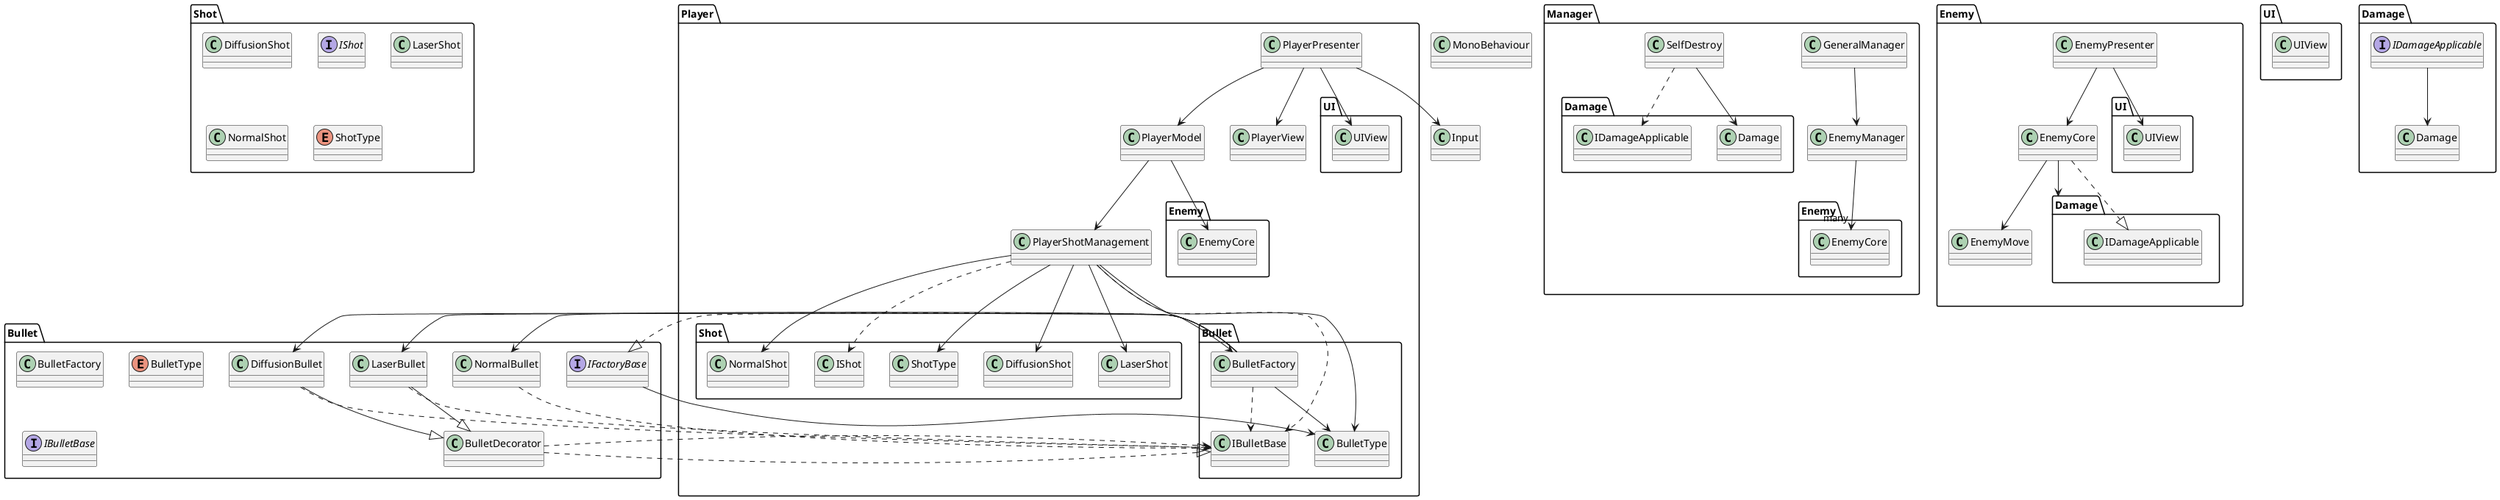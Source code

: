 ﻿@startuml
class MonoBehaviour
class Input



namespace Player {
PlayerModel -->PlayerShotManagement
PlayerModel --> Enemy.EnemyCore
PlayerPresenter --> PlayerModel
PlayerPresenter --> PlayerView
PlayerPresenter --> UI.UIView
PlayerPresenter --> .Input
PlayerShotManagement ..> Shot.IShot
PlayerShotManagement --> Shot.NormalShot
PlayerShotManagement --> Shot.LaserShot
PlayerShotManagement --> Shot.DiffusionShot
PlayerShotManagement --> Bullet.BulletFactory
PlayerShotManagement ..> Bullet.IBulletBase
PlayerShotManagement --> Bullet.BulletType
PlayerShotManagement --> Shot.ShotType

class PlayerModel
class PlayerPresenter
class PlayerShotManagement
class PlayerView
}
namespace Manager{
EnemyManager --> "many" Enemy.EnemyCore
GeneralManager --> EnemyManager
SelfDestroy --> Damage.Damage
SelfDestroy ..> Damage.IDamageApplicable


class EnemyManager
class GeneralManager
class SelfDestroy 
}

namespace Enemy{
EnemyCore ..|> Damage.IDamageApplicable
EnemyCore --> EnemyMove
EnemyCore --> Damage
EnemyPresenter --> EnemyCore
EnemyPresenter -->UI.UIView


class EnemyCore
class EnemyMove
class EnemyPresenter
}

namespace Shot{
class DiffusionShot
interface IShot
class LaserShot
class NormalShot
enum ShotType
}

namespace Bullet{
BulletDecorator ..|> IBulletBase
BulletDecorator ..> IBulletBase
BulletFactory ..|> IFactoryBase
BulletFactory --> NormalBullet
BulletFactory --> LaserBullet
BulletFactory --> DiffusionBullet
BulletFactory --> BulletType
BulletFactory ..> IBulletBase
DiffusionBullet --|> BulletDecorator
DiffusionBullet ..> IBulletBase
IFactoryBase -->BulletType
LaserBullet --|> BulletDecorator
LaserBullet ..> IBulletBase
NormalBullet ..|> IBulletBase


class BulletDecorator
class BulletFactory
enum BulletType
class DiffusionBullet
interface IBulletBase
interface IFactoryBase
class LaserBullet
class NormalBullet
}

namespace UI{
class UIView
}

namespace Damage{
IDamageApplicable -->Damage

class Damage 
interface IDamageApplicable
}
@enduml